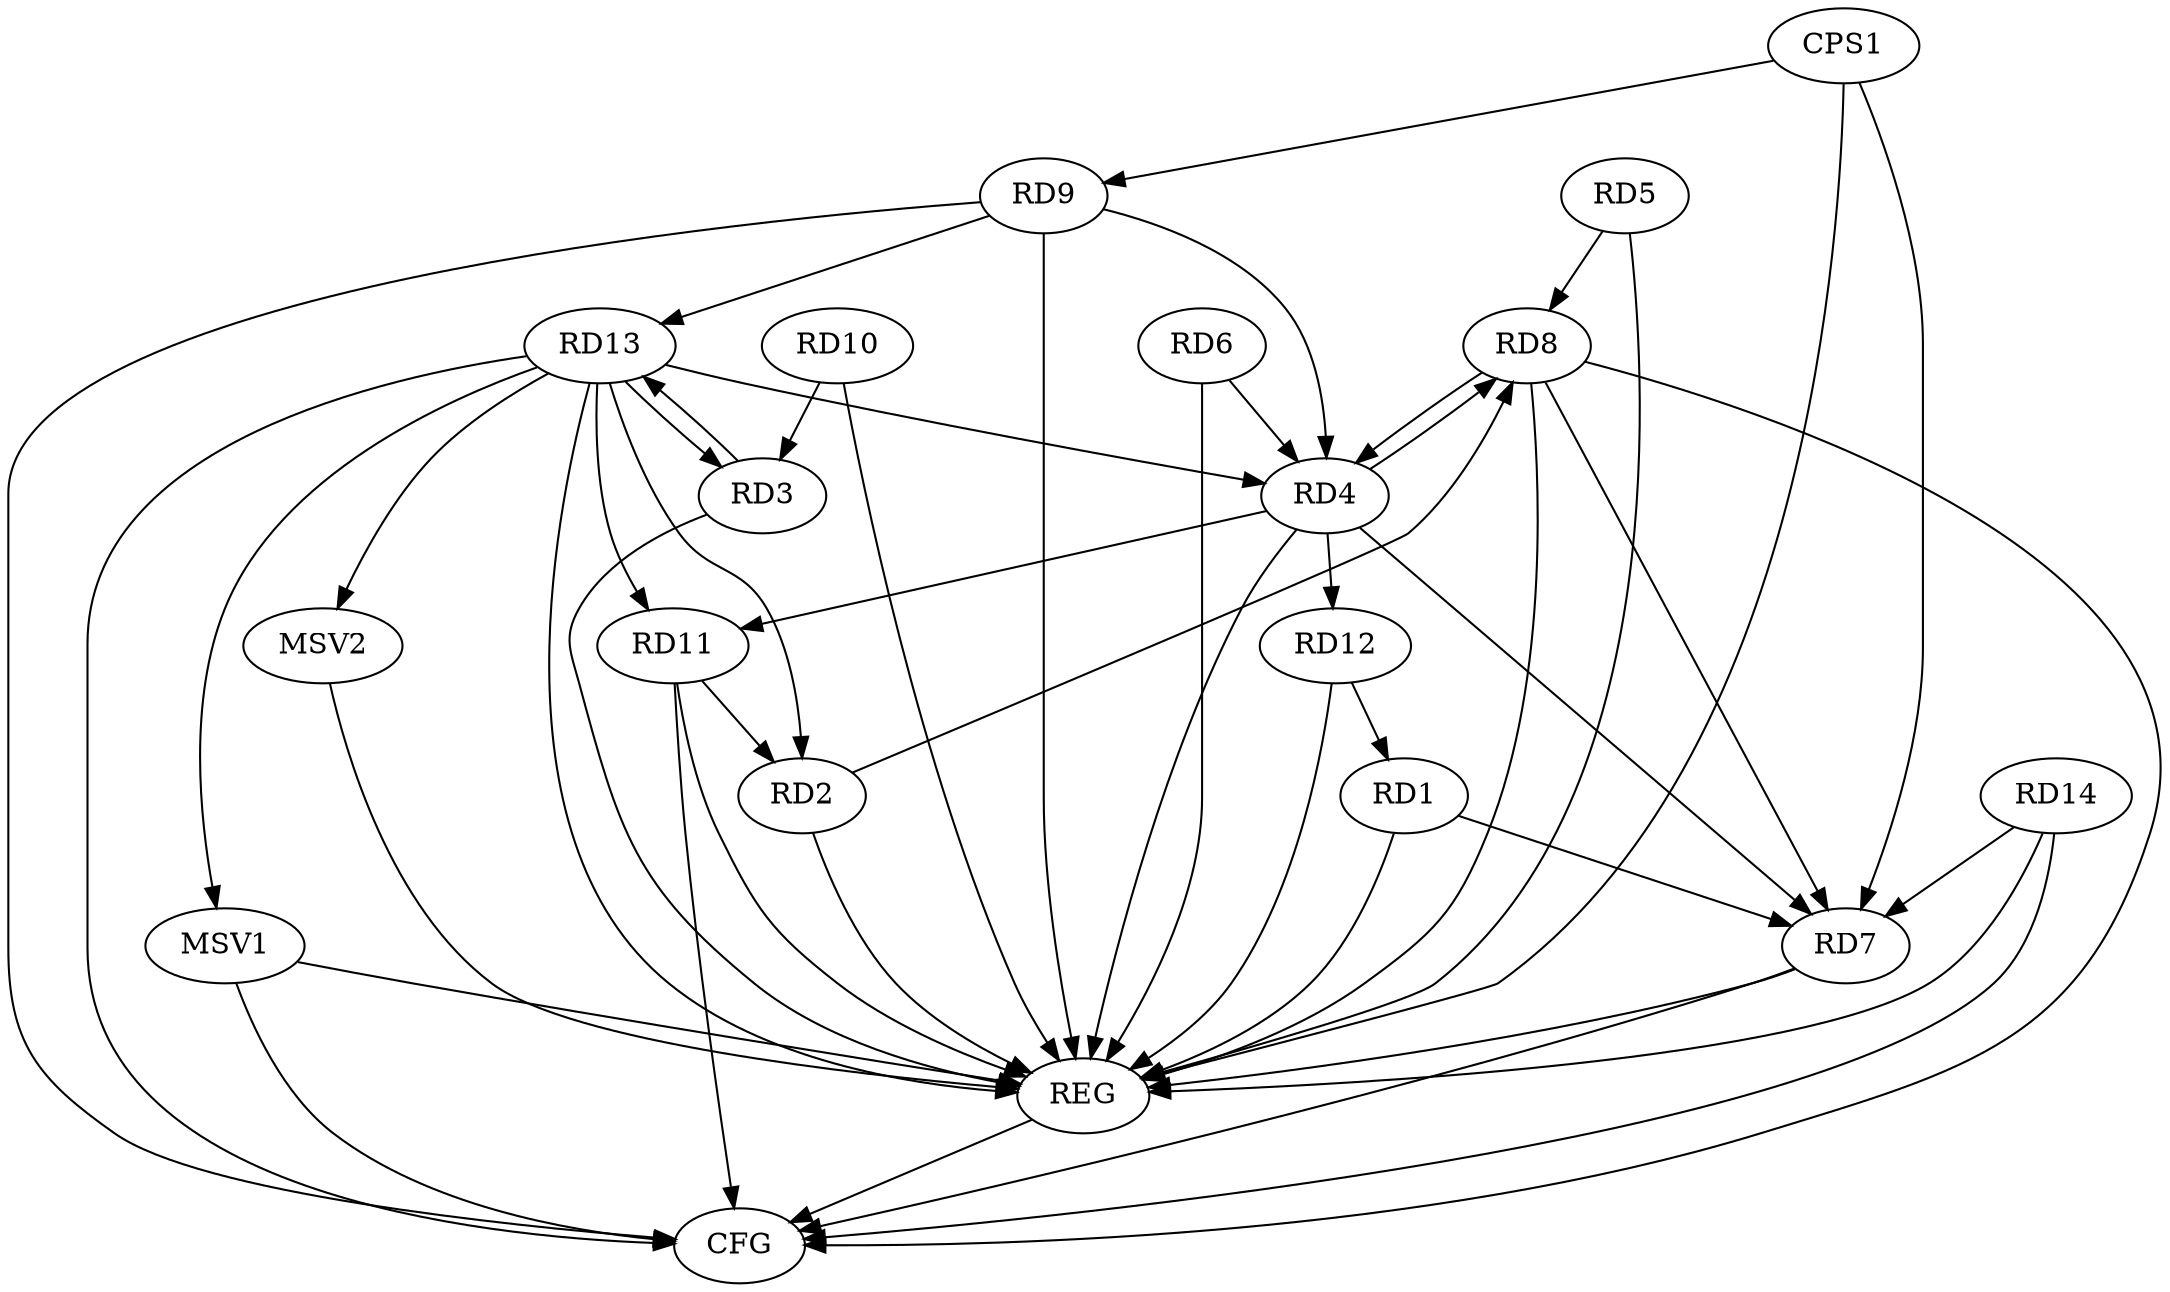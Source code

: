 strict digraph G {
  RD1 [ label="RD1" ];
  RD2 [ label="RD2" ];
  RD3 [ label="RD3" ];
  RD4 [ label="RD4" ];
  RD5 [ label="RD5" ];
  RD6 [ label="RD6" ];
  RD7 [ label="RD7" ];
  RD8 [ label="RD8" ];
  RD9 [ label="RD9" ];
  RD10 [ label="RD10" ];
  RD11 [ label="RD11" ];
  RD12 [ label="RD12" ];
  RD13 [ label="RD13" ];
  RD14 [ label="RD14" ];
  CPS1 [ label="CPS1" ];
  REG [ label="REG" ];
  CFG [ label="CFG" ];
  MSV1 [ label="MSV1" ];
  MSV2 [ label="MSV2" ];
  RD1 -> RD7;
  RD12 -> RD1;
  RD2 -> RD8;
  RD11 -> RD2;
  RD13 -> RD2;
  RD10 -> RD3;
  RD3 -> RD13;
  RD13 -> RD3;
  RD6 -> RD4;
  RD4 -> RD7;
  RD4 -> RD8;
  RD8 -> RD4;
  RD9 -> RD4;
  RD4 -> RD11;
  RD4 -> RD12;
  RD13 -> RD4;
  RD5 -> RD8;
  RD8 -> RD7;
  RD14 -> RD7;
  RD9 -> RD13;
  RD13 -> RD11;
  CPS1 -> RD7;
  CPS1 -> RD9;
  RD1 -> REG;
  RD2 -> REG;
  RD3 -> REG;
  RD4 -> REG;
  RD5 -> REG;
  RD6 -> REG;
  RD7 -> REG;
  RD8 -> REG;
  RD9 -> REG;
  RD10 -> REG;
  RD11 -> REG;
  RD12 -> REG;
  RD13 -> REG;
  RD14 -> REG;
  CPS1 -> REG;
  RD7 -> CFG;
  RD8 -> CFG;
  RD11 -> CFG;
  RD13 -> CFG;
  RD9 -> CFG;
  RD14 -> CFG;
  REG -> CFG;
  RD13 -> MSV1;
  MSV1 -> REG;
  MSV1 -> CFG;
  RD13 -> MSV2;
  MSV2 -> REG;
}
